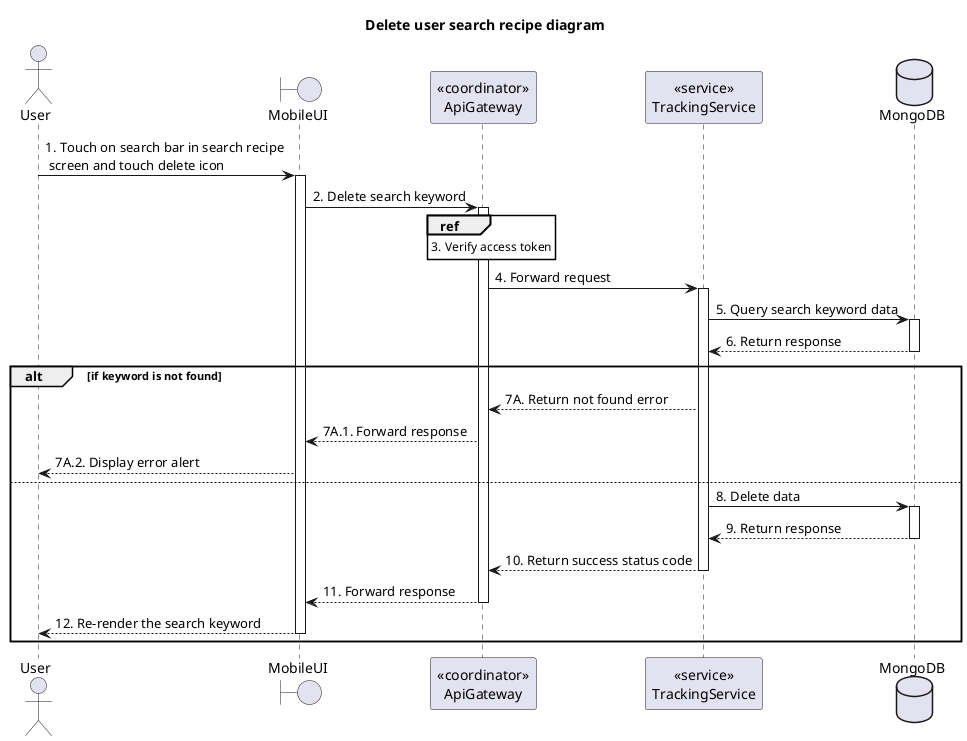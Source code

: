 @startuml Sequence
title "Delete user search recipe diagram"
' Style section
<style>
  sequenceDiagram {
    reference {
      BackGroundColor white
    }
}
</style>

actor User
boundary MobileUI
participant "<<coordinator>>\nApiGateway" as ApiGateway
participant "<<service>>\nTrackingService" as TrackingService
database MongoDB

User -> MobileUI++: 1. Touch on search bar in search recipe\n screen and touch delete icon

MobileUI -> ApiGateway++: 2. Delete search keyword

ref over ApiGateway: 3. Verify access token

ApiGateway -> TrackingService++: 4. Forward request

TrackingService -> MongoDB++: 5. Query search keyword data
TrackingService <-- MongoDB--: 6. Return response
alt if keyword is not found
  ApiGateway <-- TrackingService: 7A. Return not found error
  MobileUI <-- ApiGateway: 7A.1. Forward response
  User <-- MobileUI: 7A.2. Display error alert
else
  TrackingService -> MongoDB ++: 8. Delete data
  TrackingService <-- MongoDB --: 9. Return response
  ApiGateway <-- TrackingService--: 10. Return success status code
  MobileUI <-- ApiGateway--: 11. Forward response
  User <-- MobileUI--: 12. Re-render the search keyword
end

@enduml
